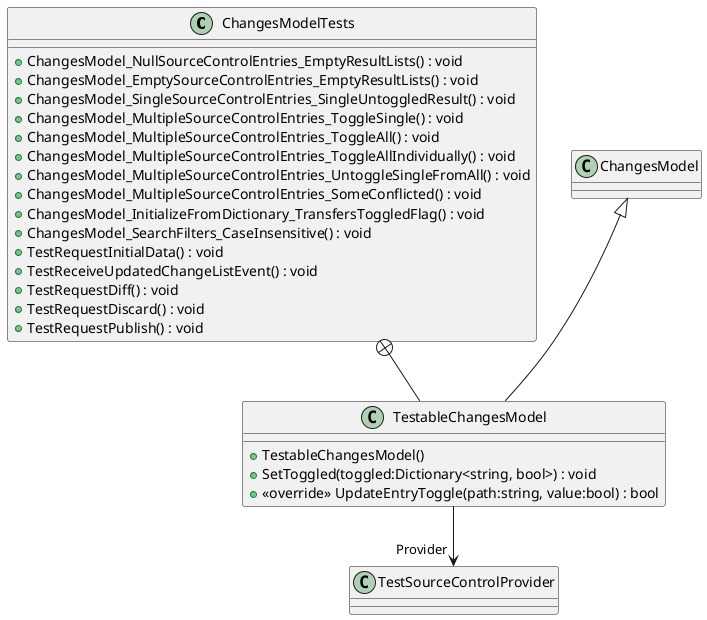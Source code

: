 @startuml
class ChangesModelTests {
    + ChangesModel_NullSourceControlEntries_EmptyResultLists() : void
    + ChangesModel_EmptySourceControlEntries_EmptyResultLists() : void
    + ChangesModel_SingleSourceControlEntries_SingleUntoggledResult() : void
    + ChangesModel_MultipleSourceControlEntries_ToggleSingle() : void
    + ChangesModel_MultipleSourceControlEntries_ToggleAll() : void
    + ChangesModel_MultipleSourceControlEntries_ToggleAllIndividually() : void
    + ChangesModel_MultipleSourceControlEntries_UntoggleSingleFromAll() : void
    + ChangesModel_MultipleSourceControlEntries_SomeConflicted() : void
    + ChangesModel_InitializeFromDictionary_TransfersToggledFlag() : void
    + ChangesModel_SearchFilters_CaseInsensitive() : void
    + TestRequestInitialData() : void
    + TestReceiveUpdatedChangeListEvent() : void
    + TestRequestDiff() : void
    + TestRequestDiscard() : void
    + TestRequestPublish() : void
}
class TestableChangesModel {
    + TestableChangesModel()
    + SetToggled(toggled:Dictionary<string, bool>) : void
    + <<override>> UpdateEntryToggle(path:string, value:bool) : bool
}
ChangesModelTests +-- TestableChangesModel
ChangesModel <|-- TestableChangesModel
TestableChangesModel --> "Provider" TestSourceControlProvider
@enduml

